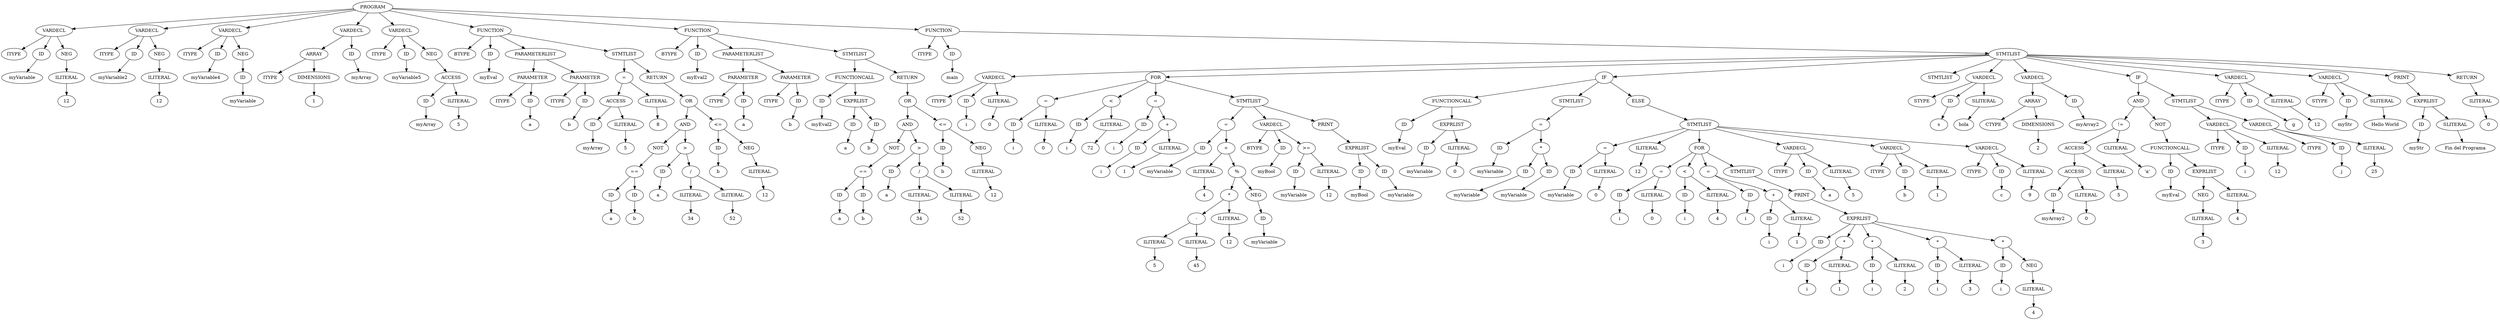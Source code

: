 digraph G {
    A [label="PROGRAM"];
    B [label="VARDECL"];
    C [label="ITYPE"];
    D [label="ID"];
    E [label="myVariable"];
    F [label="NEG"];
    G [label="ILITERAL"];
    H [label="12"];
    I [label="VARDECL"];
    J [label="ITYPE"];
    K [label="ID"];
    L [label="myVariable2"];
    M [label="NEG"];
    N [label="ILITERAL"];
    O [label="12"];
    P [label="VARDECL"];
    Q [label="ITYPE"];
    R [label="ID"];
    S [label="myVariable4"];
    T [label="NEG"];
    U [label="ID"];
    V [label="myVariable"];
    W [label="VARDECL"];
    X [label="ARRAY"];
    Y [label="ITYPE"];
    Z [label="DIMENSIONS"];
    ZA [label="1"];
    ZB [label="ID"];
    ZC [label="myArray"];
    ZD [label="VARDECL"];
    ZE [label="ITYPE"];
    ZF [label="ID"];
    ZG [label="myVariable5"];
    ZH [label="NEG"];
    ZI [label="ACCESS"];
    ZJ [label="ID"];
    ZK [label="myArray"];
    ZL [label="ILITERAL"];
    ZM [label="5"];
    ZN [label="FUNCTION"];
    ZO [label="BTYPE"];
    ZP [label="ID"];
    ZQ [label="myEval"];
    ZR [label="PARAMETERLIST"];
    ZS [label="PARAMETER"];
    ZT [label="ITYPE"];
    ZU [label="ID"];
    ZV [label="a"];
    ZW [label="PARAMETER"];
    ZX [label="ITYPE"];
    ZY [label="ID"];
    ZZ [label="b"];
    ZZA [label="STMTLIST"];
    ZZB [label="="];
    ZZC [label="ACCESS"];
    ZZD [label="ID"];
    ZZE [label="myArray"];
    ZZF [label="ILITERAL"];
    ZZG [label="5"];
    ZZH [label="ILITERAL"];
    ZZI [label="8"];
    ZZJ [label="RETURN"];
    ZZK [label="OR"];
    ZZL [label="AND"];
    ZZM [label="NOT"];
    ZZN [label="=="];
    ZZO [label="ID"];
    ZZP [label="a"];
    ZZQ [label="ID"];
    ZZR [label="b"];
    ZZS [label=">"];
    ZZT [label="ID"];
    ZZU [label="a"];
    ZZV [label="/"];
    ZZW [label="ILITERAL"];
    ZZX [label="34"];
    ZZY [label="ILITERAL"];
    ZZZ [label="52"];
    ZZZA [label="<="];
    ZZZB [label="ID"];
    ZZZC [label="b"];
    ZZZD [label="NEG"];
    ZZZE [label="ILITERAL"];
    ZZZF [label="12"];
    ZZZG [label="FUNCTION"];
    ZZZH [label="BTYPE"];
    ZZZI [label="ID"];
    ZZZJ [label="myEval2"];
    ZZZK [label="PARAMETERLIST"];
    ZZZL [label="PARAMETER"];
    ZZZM [label="ITYPE"];
    ZZZN [label="ID"];
    ZZZO [label="a"];
    ZZZP [label="PARAMETER"];
    ZZZQ [label="ITYPE"];
    ZZZR [label="ID"];
    ZZZS [label="b"];
    ZZZT [label="STMTLIST"];
    ZZZU [label="FUNCTIONCALL"];
    ZZZV [label="ID"];
    ZZZW [label="myEval2"];
    ZZZX [label="EXPRLIST"];
    ZZZY [label="ID"];
    ZZZZ [label="a"];
    ZZZZA [label="ID"];
    ZZZZB [label="b"];
    ZZZZC [label="RETURN"];
    ZZZZD [label="OR"];
    ZZZZE [label="AND"];
    ZZZZF [label="NOT"];
    ZZZZG [label="=="];
    ZZZZH [label="ID"];
    ZZZZI [label="a"];
    ZZZZJ [label="ID"];
    ZZZZK [label="b"];
    ZZZZL [label=">"];
    ZZZZM [label="ID"];
    ZZZZN [label="a"];
    ZZZZO [label="/"];
    ZZZZP [label="ILITERAL"];
    ZZZZQ [label="34"];
    ZZZZR [label="ILITERAL"];
    ZZZZS [label="52"];
    ZZZZT [label="<="];
    ZZZZU [label="ID"];
    ZZZZV [label="b"];
    ZZZZW [label="NEG"];
    ZZZZX [label="ILITERAL"];
    ZZZZY [label="12"];
    ZZZZZ [label="FUNCTION"];
    ZZZZZA [label="ITYPE"];
    ZZZZZB [label="ID"];
    ZZZZZC [label="main"];
    ZZZZZD [label="STMTLIST"];
    ZZZZZE [label="VARDECL"];
    ZZZZZF [label="ITYPE"];
    ZZZZZG [label="ID"];
    ZZZZZH [label="i"];
    ZZZZZI [label="ILITERAL"];
    ZZZZZJ [label="0"];
    ZZZZZK [label="FOR"];
    ZZZZZL [label="="];
    ZZZZZM [label="ID"];
    ZZZZZN [label="i"];
    ZZZZZO [label="ILITERAL"];
    ZZZZZP [label="0"];
    ZZZZZQ [label="<"];
    ZZZZZR [label="ID"];
    ZZZZZS [label="i"];
    ZZZZZT [label="ILITERAL"];
    ZZZZZU [label="72"];
    ZZZZZV [label="="];
    ZZZZZW [label="ID"];
    ZZZZZX [label="i"];
    ZZZZZY [label="+"];
    ZZZZZZ [label="ID"];
    ZZZZZZA [label="i"];
    ZZZZZZB [label="ILITERAL"];
    ZZZZZZC [label="1"];
    ZZZZZZD [label="STMTLIST"];
    ZZZZZZE [label="="];
    ZZZZZZF [label="ID"];
    ZZZZZZG [label="myVariable"];
    ZZZZZZH [label="+"];
    ZZZZZZI [label="ILITERAL"];
    ZZZZZZJ [label="4"];
    ZZZZZZK [label="%"];
    ZZZZZZL [label="*"];
    ZZZZZZM [label="-"];
    ZZZZZZN [label="ILITERAL"];
    ZZZZZZO [label="5"];
    ZZZZZZP [label="ILITERAL"];
    ZZZZZZQ [label="45"];
    ZZZZZZR [label="ILITERAL"];
    ZZZZZZS [label="12"];
    ZZZZZZT [label="NEG"];
    ZZZZZZU [label="ID"];
    ZZZZZZV [label="myVariable"];
    ZZZZZZW [label="VARDECL"];
    ZZZZZZX [label="BTYPE"];
    ZZZZZZY [label="ID"];
    ZZZZZZZ [label="myBool"];
    ZZZZZZZA [label=">="];
    ZZZZZZZB [label="ID"];
    ZZZZZZZC [label="myVariable"];
    ZZZZZZZD [label="ILITERAL"];
    ZZZZZZZE [label="12"];
    ZZZZZZZF [label="PRINT"];
    ZZZZZZZG [label="EXPRLIST"];
    ZZZZZZZH [label="ID"];
    ZZZZZZZI [label="myBool"];
    ZZZZZZZJ [label="ID"];
    ZZZZZZZK [label="myVariable"];
    ZZZZZZZL [label="IF"];
    ZZZZZZZM [label="FUNCTIONCALL"];
    ZZZZZZZN [label="ID"];
    ZZZZZZZO [label="myEval"];
    ZZZZZZZP [label="EXPRLIST"];
    ZZZZZZZQ [label="ID"];
    ZZZZZZZR [label="myVariable"];
    ZZZZZZZS [label="ILITERAL"];
    ZZZZZZZT [label="0"];
    ZZZZZZZU [label="STMTLIST"];
    ZZZZZZZV [label="="];
    ZZZZZZZW [label="ID"];
    ZZZZZZZX [label="myVariable"];
    ZZZZZZZY [label="*"];
    ZZZZZZZZ [label="ID"];
    ZZZZZZZZA [label="myVariable"];
    ZZZZZZZZB [label="ID"];
    ZZZZZZZZC [label="myVariable"];
    ZZZZZZZZD [label="ELSE"];
    ZZZZZZZZE [label="STMTLIST"];
    ZZZZZZZZF [label="="];
    ZZZZZZZZG [label="ID"];
    ZZZZZZZZH [label="myVariable"];
    ZZZZZZZZI [label="ILITERAL"];
    ZZZZZZZZJ [label="0"];
    ZZZZZZZZK [label="ILITERAL"];
    ZZZZZZZZL [label="12"];
    ZZZZZZZZM [label="FOR"];
    ZZZZZZZZN [label="="];
    ZZZZZZZZO [label="ID"];
    ZZZZZZZZP [label="i"];
    ZZZZZZZZQ [label="ILITERAL"];
    ZZZZZZZZR [label="0"];
    ZZZZZZZZS [label="<"];
    ZZZZZZZZT [label="ID"];
    ZZZZZZZZU [label="i"];
    ZZZZZZZZV [label="ILITERAL"];
    ZZZZZZZZW [label="4"];
    ZZZZZZZZX [label="="];
    ZZZZZZZZY [label="ID"];
    ZZZZZZZZZ [label="i"];
    ZZZZZZZZZA [label="+"];
    ZZZZZZZZZB [label="ID"];
    ZZZZZZZZZC [label="i"];
    ZZZZZZZZZD [label="ILITERAL"];
    ZZZZZZZZZE [label="1"];
    ZZZZZZZZZF [label="STMTLIST"];
    ZZZZZZZZZG [label="PRINT"];
    ZZZZZZZZZH [label="EXPRLIST"];
    ZZZZZZZZZI [label="ID"];
    ZZZZZZZZZJ [label="i"];
    ZZZZZZZZZK [label="*"];
    ZZZZZZZZZL [label="ID"];
    ZZZZZZZZZM [label="i"];
    ZZZZZZZZZN [label="ILITERAL"];
    ZZZZZZZZZO [label="1"];
    ZZZZZZZZZP [label="*"];
    ZZZZZZZZZQ [label="ID"];
    ZZZZZZZZZR [label="i"];
    ZZZZZZZZZS [label="ILITERAL"];
    ZZZZZZZZZT [label="2"];
    ZZZZZZZZZU [label="*"];
    ZZZZZZZZZV [label="ID"];
    ZZZZZZZZZW [label="i"];
    ZZZZZZZZZX [label="ILITERAL"];
    ZZZZZZZZZY [label="3"];
    ZZZZZZZZZZ [label="*"];
    ZZZZZZZZZZA [label="ID"];
    ZZZZZZZZZZB [label="i"];
    ZZZZZZZZZZC [label="NEG"];
    ZZZZZZZZZZD [label="ILITERAL"];
    ZZZZZZZZZZE [label="4"];
    ZZZZZZZZZZF [label="VARDECL"];
    ZZZZZZZZZZG [label="ITYPE"];
    ZZZZZZZZZZH [label="ID"];
    ZZZZZZZZZZI [label="a"];
    ZZZZZZZZZZJ [label="ILITERAL"];
    ZZZZZZZZZZK [label="5"];
    ZZZZZZZZZZL [label="VARDECL"];
    ZZZZZZZZZZM [label="ITYPE"];
    ZZZZZZZZZZN [label="ID"];
    ZZZZZZZZZZO [label="b"];
    ZZZZZZZZZZP [label="ILITERAL"];
    ZZZZZZZZZZQ [label="1"];
    ZZZZZZZZZZR [label="VARDECL"];
    ZZZZZZZZZZS [label="ITYPE"];
    ZZZZZZZZZZT [label="ID"];
    ZZZZZZZZZZU [label="c"];
    ZZZZZZZZZZV [label="ILITERAL"];
    ZZZZZZZZZZW [label="9"];
    ZZZZZZZZZZX [label="STMTLIST"];
    ZZZZZZZZZZY [label="VARDECL"];
    ZZZZZZZZZZZ [label="STYPE"];
    ZZZZZZZZZZZA [label="ID"];
    ZZZZZZZZZZZB [label="s"];
    ZZZZZZZZZZZC [label="SLITERAL"];
    ZZZZZZZZZZZD [label="hola"];
    ZZZZZZZZZZZE [label="VARDECL"];
    ZZZZZZZZZZZF [label="ARRAY"];
    ZZZZZZZZZZZG [label="CTYPE"];
    ZZZZZZZZZZZH [label="DIMENSIONS"];
    ZZZZZZZZZZZI [label="2"];
    ZZZZZZZZZZZJ [label="ID"];
    ZZZZZZZZZZZK [label="myArray2"];
    ZZZZZZZZZZZL [label="IF"];
    ZZZZZZZZZZZM [label="AND"];
    ZZZZZZZZZZZN [label="!="];
    ZZZZZZZZZZZO [label="ACCESS"];
    ZZZZZZZZZZZP [label="ACCESS"];
    ZZZZZZZZZZZQ [label="ID"];
    ZZZZZZZZZZZR [label="myArray2"];
    ZZZZZZZZZZZS [label="ILITERAL"];
    ZZZZZZZZZZZT [label="0"];
    ZZZZZZZZZZZU [label="ILITERAL"];
    ZZZZZZZZZZZV [label="5"];
    ZZZZZZZZZZZW [label="CLITERAL"];
    ZZZZZZZZZZZX [label="'a'"];
    ZZZZZZZZZZZY [label="NOT"];
    ZZZZZZZZZZZZ [label="FUNCTIONCALL"];
    ZZZZZZZZZZZZA [label="ID"];
    ZZZZZZZZZZZZB [label="myEval"];
    ZZZZZZZZZZZZC [label="EXPRLIST"];
    ZZZZZZZZZZZZD [label="NEG"];
    ZZZZZZZZZZZZE [label="ILITERAL"];
    ZZZZZZZZZZZZF [label="3"];
    ZZZZZZZZZZZZG [label="ILITERAL"];
    ZZZZZZZZZZZZH [label="4"];
    ZZZZZZZZZZZZI [label="STMTLIST"];
    ZZZZZZZZZZZZJ [label="VARDECL"];
    ZZZZZZZZZZZZK [label="ITYPE"];
    ZZZZZZZZZZZZL [label="ID"];
    ZZZZZZZZZZZZM [label="i"];
    ZZZZZZZZZZZZN [label="ILITERAL"];
    ZZZZZZZZZZZZO [label="12"];
    ZZZZZZZZZZZZP [label="VARDECL"];
    ZZZZZZZZZZZZQ [label="ITYPE"];
    ZZZZZZZZZZZZR [label="ID"];
    ZZZZZZZZZZZZS [label="j"];
    ZZZZZZZZZZZZT [label="ILITERAL"];
    ZZZZZZZZZZZZU [label="25"];
    ZZZZZZZZZZZZV [label="VARDECL"];
    ZZZZZZZZZZZZW [label="ITYPE"];
    ZZZZZZZZZZZZX [label="ID"];
    ZZZZZZZZZZZZY [label="g"];
    ZZZZZZZZZZZZZ [label="ILITERAL"];
    ZZZZZZZZZZZZZA [label="12"];
    ZZZZZZZZZZZZZB [label="VARDECL"];
    ZZZZZZZZZZZZZC [label="STYPE"];
    ZZZZZZZZZZZZZD [label="ID"];
    ZZZZZZZZZZZZZE [label="myStr"];
    ZZZZZZZZZZZZZF [label="SLITERAL"];
    ZZZZZZZZZZZZZG [label="Hello World"];
    ZZZZZZZZZZZZZH [label="PRINT"];
    ZZZZZZZZZZZZZI [label="EXPRLIST"];
    ZZZZZZZZZZZZZJ [label="ID"];
    ZZZZZZZZZZZZZK [label="myStr"];
    ZZZZZZZZZZZZZL [label="SLITERAL"];
    ZZZZZZZZZZZZZM [label="Fin del Programa\n"];
    ZZZZZZZZZZZZZN [label="RETURN"];
    ZZZZZZZZZZZZZO [label="ILITERAL"];
    ZZZZZZZZZZZZZP [label="0"];
    A -> B;
    A -> I;
    A -> P;
    A -> W;
    A -> ZD;
    A -> ZN;
    A -> ZZZG;
    A -> ZZZZZ;
    B -> C;
    B -> D;
    B -> F;
    D -> E;
    F -> G;
    G -> H;
    I -> J;
    I -> K;
    I -> M;
    K -> L;
    M -> N;
    N -> O;
    P -> Q;
    P -> R;
    P -> T;
    R -> S;
    T -> U;
    U -> V;
    W -> X;
    W -> ZB;
    X -> Y;
    X -> Z;
    Z -> ZA;
    ZB -> ZC;
    ZD -> ZE;
    ZD -> ZF;
    ZD -> ZH;
    ZF -> ZG;
    ZH -> ZI;
    ZI -> ZJ;
    ZI -> ZL;
    ZJ -> ZK;
    ZL -> ZM;
    ZN -> ZO;
    ZN -> ZP;
    ZN -> ZR;
    ZN -> ZZA;
    ZP -> ZQ;
    ZR -> ZS;
    ZR -> ZW;
    ZS -> ZT;
    ZS -> ZU;
    ZU -> ZV;
    ZW -> ZX;
    ZW -> ZY;
    ZY -> ZZ;
    ZZA -> ZZB;
    ZZA -> ZZJ;
    ZZB -> ZZC;
    ZZB -> ZZH;
    ZZC -> ZZD;
    ZZC -> ZZF;
    ZZD -> ZZE;
    ZZF -> ZZG;
    ZZH -> ZZI;
    ZZJ -> ZZK;
    ZZK -> ZZL;
    ZZK -> ZZZA;
    ZZL -> ZZM;
    ZZL -> ZZS;
    ZZM -> ZZN;
    ZZN -> ZZO;
    ZZN -> ZZQ;
    ZZO -> ZZP;
    ZZQ -> ZZR;
    ZZS -> ZZT;
    ZZS -> ZZV;
    ZZT -> ZZU;
    ZZV -> ZZW;
    ZZV -> ZZY;
    ZZW -> ZZX;
    ZZY -> ZZZ;
    ZZZA -> ZZZB;
    ZZZA -> ZZZD;
    ZZZB -> ZZZC;
    ZZZD -> ZZZE;
    ZZZE -> ZZZF;
    ZZZG -> ZZZH;
    ZZZG -> ZZZI;
    ZZZG -> ZZZK;
    ZZZG -> ZZZT;
    ZZZI -> ZZZJ;
    ZZZK -> ZZZL;
    ZZZK -> ZZZP;
    ZZZL -> ZZZM;
    ZZZL -> ZZZN;
    ZZZN -> ZZZO;
    ZZZP -> ZZZQ;
    ZZZP -> ZZZR;
    ZZZR -> ZZZS;
    ZZZT -> ZZZU;
    ZZZT -> ZZZZC;
    ZZZU -> ZZZV;
    ZZZU -> ZZZX;
    ZZZV -> ZZZW;
    ZZZX -> ZZZY;
    ZZZX -> ZZZZA;
    ZZZY -> ZZZZ;
    ZZZZA -> ZZZZB;
    ZZZZC -> ZZZZD;
    ZZZZD -> ZZZZE;
    ZZZZD -> ZZZZT;
    ZZZZE -> ZZZZF;
    ZZZZE -> ZZZZL;
    ZZZZF -> ZZZZG;
    ZZZZG -> ZZZZH;
    ZZZZG -> ZZZZJ;
    ZZZZH -> ZZZZI;
    ZZZZJ -> ZZZZK;
    ZZZZL -> ZZZZM;
    ZZZZL -> ZZZZO;
    ZZZZM -> ZZZZN;
    ZZZZO -> ZZZZP;
    ZZZZO -> ZZZZR;
    ZZZZP -> ZZZZQ;
    ZZZZR -> ZZZZS;
    ZZZZT -> ZZZZU;
    ZZZZT -> ZZZZW;
    ZZZZU -> ZZZZV;
    ZZZZW -> ZZZZX;
    ZZZZX -> ZZZZY;
    ZZZZZ -> ZZZZZA;
    ZZZZZ -> ZZZZZB;
    ZZZZZ -> ZZZZZD;
    ZZZZZB -> ZZZZZC;
    ZZZZZD -> ZZZZZE;
    ZZZZZD -> ZZZZZK;
    ZZZZZD -> ZZZZZZZL;
    ZZZZZD -> ZZZZZZZZZZX;
    ZZZZZD -> ZZZZZZZZZZY;
    ZZZZZD -> ZZZZZZZZZZZE;
    ZZZZZD -> ZZZZZZZZZZZL;
    ZZZZZD -> ZZZZZZZZZZZZV;
    ZZZZZD -> ZZZZZZZZZZZZZB;
    ZZZZZD -> ZZZZZZZZZZZZZH;
    ZZZZZD -> ZZZZZZZZZZZZZN;
    ZZZZZE -> ZZZZZF;
    ZZZZZE -> ZZZZZG;
    ZZZZZE -> ZZZZZI;
    ZZZZZG -> ZZZZZH;
    ZZZZZI -> ZZZZZJ;
    ZZZZZK -> ZZZZZL;
    ZZZZZK -> ZZZZZQ;
    ZZZZZK -> ZZZZZV;
    ZZZZZK -> ZZZZZZD;
    ZZZZZL -> ZZZZZM;
    ZZZZZL -> ZZZZZO;
    ZZZZZM -> ZZZZZN;
    ZZZZZO -> ZZZZZP;
    ZZZZZQ -> ZZZZZR;
    ZZZZZQ -> ZZZZZT;
    ZZZZZR -> ZZZZZS;
    ZZZZZT -> ZZZZZU;
    ZZZZZV -> ZZZZZW;
    ZZZZZV -> ZZZZZY;
    ZZZZZW -> ZZZZZX;
    ZZZZZY -> ZZZZZZ;
    ZZZZZY -> ZZZZZZB;
    ZZZZZZ -> ZZZZZZA;
    ZZZZZZB -> ZZZZZZC;
    ZZZZZZD -> ZZZZZZE;
    ZZZZZZD -> ZZZZZZW;
    ZZZZZZD -> ZZZZZZZF;
    ZZZZZZE -> ZZZZZZF;
    ZZZZZZE -> ZZZZZZH;
    ZZZZZZF -> ZZZZZZG;
    ZZZZZZH -> ZZZZZZI;
    ZZZZZZH -> ZZZZZZK;
    ZZZZZZI -> ZZZZZZJ;
    ZZZZZZK -> ZZZZZZL;
    ZZZZZZK -> ZZZZZZT;
    ZZZZZZL -> ZZZZZZM;
    ZZZZZZL -> ZZZZZZR;
    ZZZZZZM -> ZZZZZZN;
    ZZZZZZM -> ZZZZZZP;
    ZZZZZZN -> ZZZZZZO;
    ZZZZZZP -> ZZZZZZQ;
    ZZZZZZR -> ZZZZZZS;
    ZZZZZZT -> ZZZZZZU;
    ZZZZZZU -> ZZZZZZV;
    ZZZZZZW -> ZZZZZZX;
    ZZZZZZW -> ZZZZZZY;
    ZZZZZZW -> ZZZZZZZA;
    ZZZZZZY -> ZZZZZZZ;
    ZZZZZZZA -> ZZZZZZZB;
    ZZZZZZZA -> ZZZZZZZD;
    ZZZZZZZB -> ZZZZZZZC;
    ZZZZZZZD -> ZZZZZZZE;
    ZZZZZZZF -> ZZZZZZZG;
    ZZZZZZZG -> ZZZZZZZH;
    ZZZZZZZG -> ZZZZZZZJ;
    ZZZZZZZH -> ZZZZZZZI;
    ZZZZZZZJ -> ZZZZZZZK;
    ZZZZZZZL -> ZZZZZZZM;
    ZZZZZZZL -> ZZZZZZZU;
    ZZZZZZZL -> ZZZZZZZZD;
    ZZZZZZZM -> ZZZZZZZN;
    ZZZZZZZM -> ZZZZZZZP;
    ZZZZZZZN -> ZZZZZZZO;
    ZZZZZZZP -> ZZZZZZZQ;
    ZZZZZZZP -> ZZZZZZZS;
    ZZZZZZZQ -> ZZZZZZZR;
    ZZZZZZZS -> ZZZZZZZT;
    ZZZZZZZU -> ZZZZZZZV;
    ZZZZZZZV -> ZZZZZZZW;
    ZZZZZZZV -> ZZZZZZZY;
    ZZZZZZZW -> ZZZZZZZX;
    ZZZZZZZY -> ZZZZZZZZ;
    ZZZZZZZY -> ZZZZZZZZB;
    ZZZZZZZZ -> ZZZZZZZZA;
    ZZZZZZZZB -> ZZZZZZZZC;
    ZZZZZZZZD -> ZZZZZZZZE;
    ZZZZZZZZE -> ZZZZZZZZF;
    ZZZZZZZZE -> ZZZZZZZZK;
    ZZZZZZZZE -> ZZZZZZZZM;
    ZZZZZZZZE -> ZZZZZZZZZZF;
    ZZZZZZZZE -> ZZZZZZZZZZL;
    ZZZZZZZZE -> ZZZZZZZZZZR;
    ZZZZZZZZF -> ZZZZZZZZG;
    ZZZZZZZZF -> ZZZZZZZZI;
    ZZZZZZZZG -> ZZZZZZZZH;
    ZZZZZZZZI -> ZZZZZZZZJ;
    ZZZZZZZZK -> ZZZZZZZZL;
    ZZZZZZZZM -> ZZZZZZZZN;
    ZZZZZZZZM -> ZZZZZZZZS;
    ZZZZZZZZM -> ZZZZZZZZX;
    ZZZZZZZZM -> ZZZZZZZZZF;
    ZZZZZZZZN -> ZZZZZZZZO;
    ZZZZZZZZN -> ZZZZZZZZQ;
    ZZZZZZZZO -> ZZZZZZZZP;
    ZZZZZZZZQ -> ZZZZZZZZR;
    ZZZZZZZZS -> ZZZZZZZZT;
    ZZZZZZZZS -> ZZZZZZZZV;
    ZZZZZZZZT -> ZZZZZZZZU;
    ZZZZZZZZV -> ZZZZZZZZW;
    ZZZZZZZZX -> ZZZZZZZZY;
    ZZZZZZZZX -> ZZZZZZZZZA;
    ZZZZZZZZY -> ZZZZZZZZZ;
    ZZZZZZZZZA -> ZZZZZZZZZB;
    ZZZZZZZZZA -> ZZZZZZZZZD;
    ZZZZZZZZZB -> ZZZZZZZZZC;
    ZZZZZZZZZD -> ZZZZZZZZZE;
    ZZZZZZZZZF -> ZZZZZZZZZG;
    ZZZZZZZZZG -> ZZZZZZZZZH;
    ZZZZZZZZZH -> ZZZZZZZZZI;
    ZZZZZZZZZH -> ZZZZZZZZZK;
    ZZZZZZZZZH -> ZZZZZZZZZP;
    ZZZZZZZZZH -> ZZZZZZZZZU;
    ZZZZZZZZZH -> ZZZZZZZZZZ;
    ZZZZZZZZZI -> ZZZZZZZZZJ;
    ZZZZZZZZZK -> ZZZZZZZZZL;
    ZZZZZZZZZK -> ZZZZZZZZZN;
    ZZZZZZZZZL -> ZZZZZZZZZM;
    ZZZZZZZZZN -> ZZZZZZZZZO;
    ZZZZZZZZZP -> ZZZZZZZZZQ;
    ZZZZZZZZZP -> ZZZZZZZZZS;
    ZZZZZZZZZQ -> ZZZZZZZZZR;
    ZZZZZZZZZS -> ZZZZZZZZZT;
    ZZZZZZZZZU -> ZZZZZZZZZV;
    ZZZZZZZZZU -> ZZZZZZZZZX;
    ZZZZZZZZZV -> ZZZZZZZZZW;
    ZZZZZZZZZX -> ZZZZZZZZZY;
    ZZZZZZZZZZ -> ZZZZZZZZZZA;
    ZZZZZZZZZZ -> ZZZZZZZZZZC;
    ZZZZZZZZZZA -> ZZZZZZZZZZB;
    ZZZZZZZZZZC -> ZZZZZZZZZZD;
    ZZZZZZZZZZD -> ZZZZZZZZZZE;
    ZZZZZZZZZZF -> ZZZZZZZZZZG;
    ZZZZZZZZZZF -> ZZZZZZZZZZH;
    ZZZZZZZZZZF -> ZZZZZZZZZZJ;
    ZZZZZZZZZZH -> ZZZZZZZZZZI;
    ZZZZZZZZZZJ -> ZZZZZZZZZZK;
    ZZZZZZZZZZL -> ZZZZZZZZZZM;
    ZZZZZZZZZZL -> ZZZZZZZZZZN;
    ZZZZZZZZZZL -> ZZZZZZZZZZP;
    ZZZZZZZZZZN -> ZZZZZZZZZZO;
    ZZZZZZZZZZP -> ZZZZZZZZZZQ;
    ZZZZZZZZZZR -> ZZZZZZZZZZS;
    ZZZZZZZZZZR -> ZZZZZZZZZZT;
    ZZZZZZZZZZR -> ZZZZZZZZZZV;
    ZZZZZZZZZZT -> ZZZZZZZZZZU;
    ZZZZZZZZZZV -> ZZZZZZZZZZW;
    ZZZZZZZZZZY -> ZZZZZZZZZZZ;
    ZZZZZZZZZZY -> ZZZZZZZZZZZA;
    ZZZZZZZZZZY -> ZZZZZZZZZZZC;
    ZZZZZZZZZZZA -> ZZZZZZZZZZZB;
    ZZZZZZZZZZZC -> ZZZZZZZZZZZD;
    ZZZZZZZZZZZE -> ZZZZZZZZZZZF;
    ZZZZZZZZZZZE -> ZZZZZZZZZZZJ;
    ZZZZZZZZZZZF -> ZZZZZZZZZZZG;
    ZZZZZZZZZZZF -> ZZZZZZZZZZZH;
    ZZZZZZZZZZZH -> ZZZZZZZZZZZI;
    ZZZZZZZZZZZJ -> ZZZZZZZZZZZK;
    ZZZZZZZZZZZL -> ZZZZZZZZZZZM;
    ZZZZZZZZZZZL -> ZZZZZZZZZZZZI;
    ZZZZZZZZZZZM -> ZZZZZZZZZZZN;
    ZZZZZZZZZZZM -> ZZZZZZZZZZZY;
    ZZZZZZZZZZZN -> ZZZZZZZZZZZO;
    ZZZZZZZZZZZN -> ZZZZZZZZZZZW;
    ZZZZZZZZZZZO -> ZZZZZZZZZZZP;
    ZZZZZZZZZZZO -> ZZZZZZZZZZZU;
    ZZZZZZZZZZZP -> ZZZZZZZZZZZQ;
    ZZZZZZZZZZZP -> ZZZZZZZZZZZS;
    ZZZZZZZZZZZQ -> ZZZZZZZZZZZR;
    ZZZZZZZZZZZS -> ZZZZZZZZZZZT;
    ZZZZZZZZZZZU -> ZZZZZZZZZZZV;
    ZZZZZZZZZZZW -> ZZZZZZZZZZZX;
    ZZZZZZZZZZZY -> ZZZZZZZZZZZZ;
    ZZZZZZZZZZZZ -> ZZZZZZZZZZZZA;
    ZZZZZZZZZZZZ -> ZZZZZZZZZZZZC;
    ZZZZZZZZZZZZA -> ZZZZZZZZZZZZB;
    ZZZZZZZZZZZZC -> ZZZZZZZZZZZZD;
    ZZZZZZZZZZZZC -> ZZZZZZZZZZZZG;
    ZZZZZZZZZZZZD -> ZZZZZZZZZZZZE;
    ZZZZZZZZZZZZE -> ZZZZZZZZZZZZF;
    ZZZZZZZZZZZZG -> ZZZZZZZZZZZZH;
    ZZZZZZZZZZZZI -> ZZZZZZZZZZZZJ;
    ZZZZZZZZZZZZI -> ZZZZZZZZZZZZP;
    ZZZZZZZZZZZZJ -> ZZZZZZZZZZZZK;
    ZZZZZZZZZZZZJ -> ZZZZZZZZZZZZL;
    ZZZZZZZZZZZZJ -> ZZZZZZZZZZZZN;
    ZZZZZZZZZZZZL -> ZZZZZZZZZZZZM;
    ZZZZZZZZZZZZN -> ZZZZZZZZZZZZO;
    ZZZZZZZZZZZZP -> ZZZZZZZZZZZZQ;
    ZZZZZZZZZZZZP -> ZZZZZZZZZZZZR;
    ZZZZZZZZZZZZP -> ZZZZZZZZZZZZT;
    ZZZZZZZZZZZZR -> ZZZZZZZZZZZZS;
    ZZZZZZZZZZZZT -> ZZZZZZZZZZZZU;
    ZZZZZZZZZZZZV -> ZZZZZZZZZZZZW;
    ZZZZZZZZZZZZV -> ZZZZZZZZZZZZX;
    ZZZZZZZZZZZZV -> ZZZZZZZZZZZZZ;
    ZZZZZZZZZZZZX -> ZZZZZZZZZZZZY;
    ZZZZZZZZZZZZZ -> ZZZZZZZZZZZZZA;
    ZZZZZZZZZZZZZB -> ZZZZZZZZZZZZZC;
    ZZZZZZZZZZZZZB -> ZZZZZZZZZZZZZD;
    ZZZZZZZZZZZZZB -> ZZZZZZZZZZZZZF;
    ZZZZZZZZZZZZZD -> ZZZZZZZZZZZZZE;
    ZZZZZZZZZZZZZF -> ZZZZZZZZZZZZZG;
    ZZZZZZZZZZZZZH -> ZZZZZZZZZZZZZI;
    ZZZZZZZZZZZZZI -> ZZZZZZZZZZZZZJ;
    ZZZZZZZZZZZZZI -> ZZZZZZZZZZZZZL;
    ZZZZZZZZZZZZZJ -> ZZZZZZZZZZZZZK;
    ZZZZZZZZZZZZZL -> ZZZZZZZZZZZZZM;
    ZZZZZZZZZZZZZN -> ZZZZZZZZZZZZZO;
    ZZZZZZZZZZZZZO -> ZZZZZZZZZZZZZP;
}
